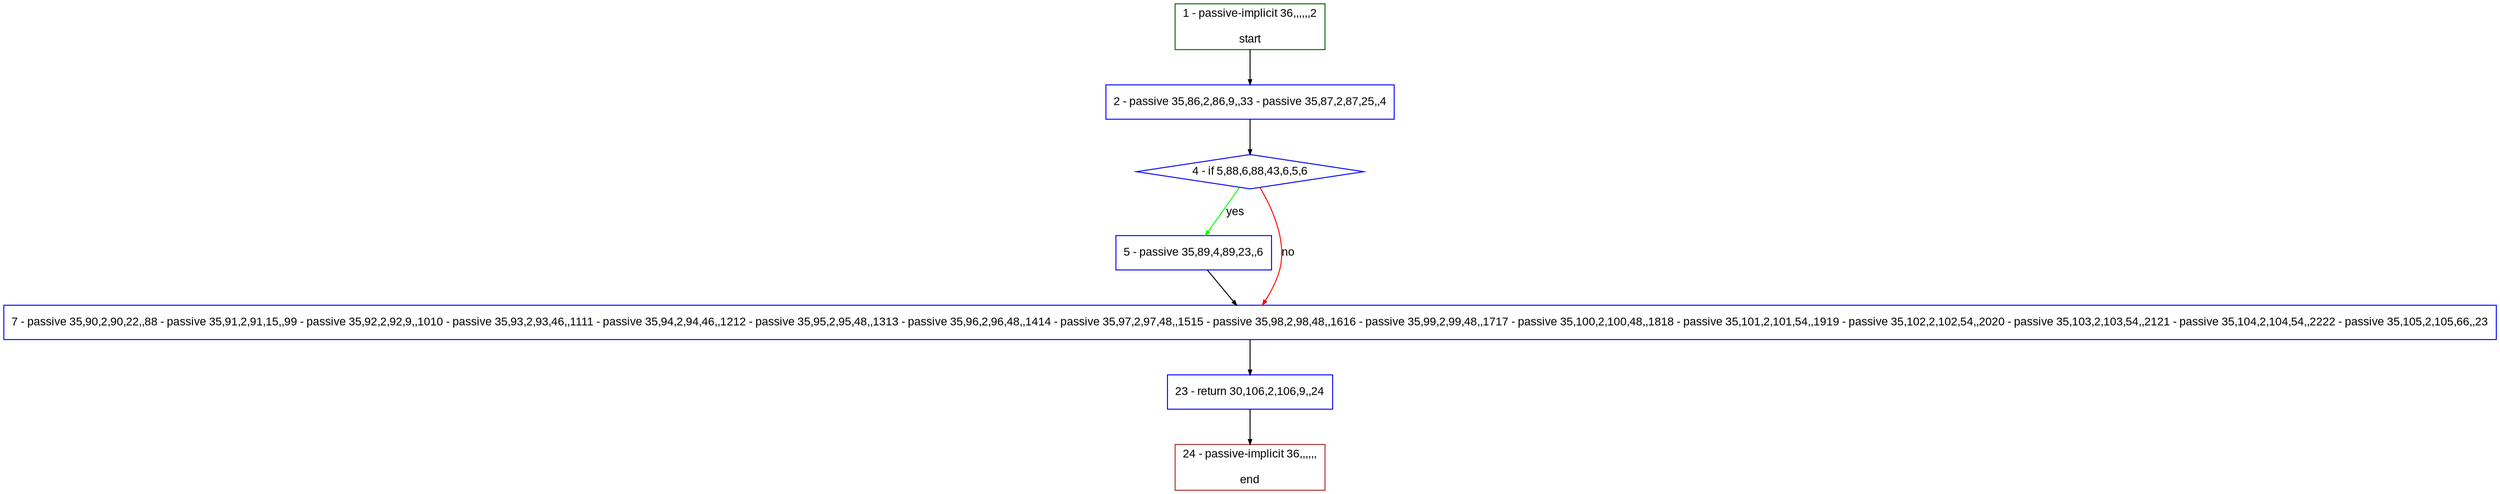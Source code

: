 digraph "" {
  graph [pack="true", label="", fontsize="12", packmode="clust", fontname="Arial", fillcolor="#FFFFCC", bgcolor="white", style="rounded,filled", compound="true"];
  node [node_initialized="no", label="", color="grey", fontsize="12", fillcolor="white", fontname="Arial", style="filled", shape="rectangle", compound="true", fixedsize="false"];
  edge [fontcolor="black", arrowhead="normal", arrowtail="none", arrowsize="0.5", ltail="", label="", color="black", fontsize="12", lhead="", fontname="Arial", dir="forward", compound="true"];
  __N1 [label="2 - passive 35,86,2,86,9,,33 - passive 35,87,2,87,25,,4", color="#0000ff", fillcolor="#ffffff", style="filled", shape="box"];
  __N2 [label="1 - passive-implicit 36,,,,,,2\n\nstart", color="#006400", fillcolor="#ffffff", style="filled", shape="box"];
  __N3 [label="4 - if 5,88,6,88,43,6,5,6", color="#0000ff", fillcolor="#ffffff", style="filled", shape="diamond"];
  __N4 [label="5 - passive 35,89,4,89,23,,6", color="#0000ff", fillcolor="#ffffff", style="filled", shape="box"];
  __N5 [label="7 - passive 35,90,2,90,22,,88 - passive 35,91,2,91,15,,99 - passive 35,92,2,92,9,,1010 - passive 35,93,2,93,46,,1111 - passive 35,94,2,94,46,,1212 - passive 35,95,2,95,48,,1313 - passive 35,96,2,96,48,,1414 - passive 35,97,2,97,48,,1515 - passive 35,98,2,98,48,,1616 - passive 35,99,2,99,48,,1717 - passive 35,100,2,100,48,,1818 - passive 35,101,2,101,54,,1919 - passive 35,102,2,102,54,,2020 - passive 35,103,2,103,54,,2121 - passive 35,104,2,104,54,,2222 - passive 35,105,2,105,66,,23", color="#0000ff", fillcolor="#ffffff", style="filled", shape="box"];
  __N6 [label="23 - return 30,106,2,106,9,,24", color="#0000ff", fillcolor="#ffffff", style="filled", shape="box"];
  __N7 [label="24 - passive-implicit 36,,,,,,\n\nend", color="#a52a2a", fillcolor="#ffffff", style="filled", shape="box"];
  __N2 -> __N1 [arrowhead="normal", arrowtail="none", color="#000000", label="", dir="forward"];
  __N1 -> __N3 [arrowhead="normal", arrowtail="none", color="#000000", label="", dir="forward"];
  __N3 -> __N4 [arrowhead="normal", arrowtail="none", color="#00ff00", label="yes", dir="forward"];
  __N3 -> __N5 [arrowhead="normal", arrowtail="none", color="#ff0000", label="no", dir="forward"];
  __N4 -> __N5 [arrowhead="normal", arrowtail="none", color="#000000", label="", dir="forward"];
  __N5 -> __N6 [arrowhead="normal", arrowtail="none", color="#000000", label="", dir="forward"];
  __N6 -> __N7 [arrowhead="normal", arrowtail="none", color="#000000", label="", dir="forward"];
}

